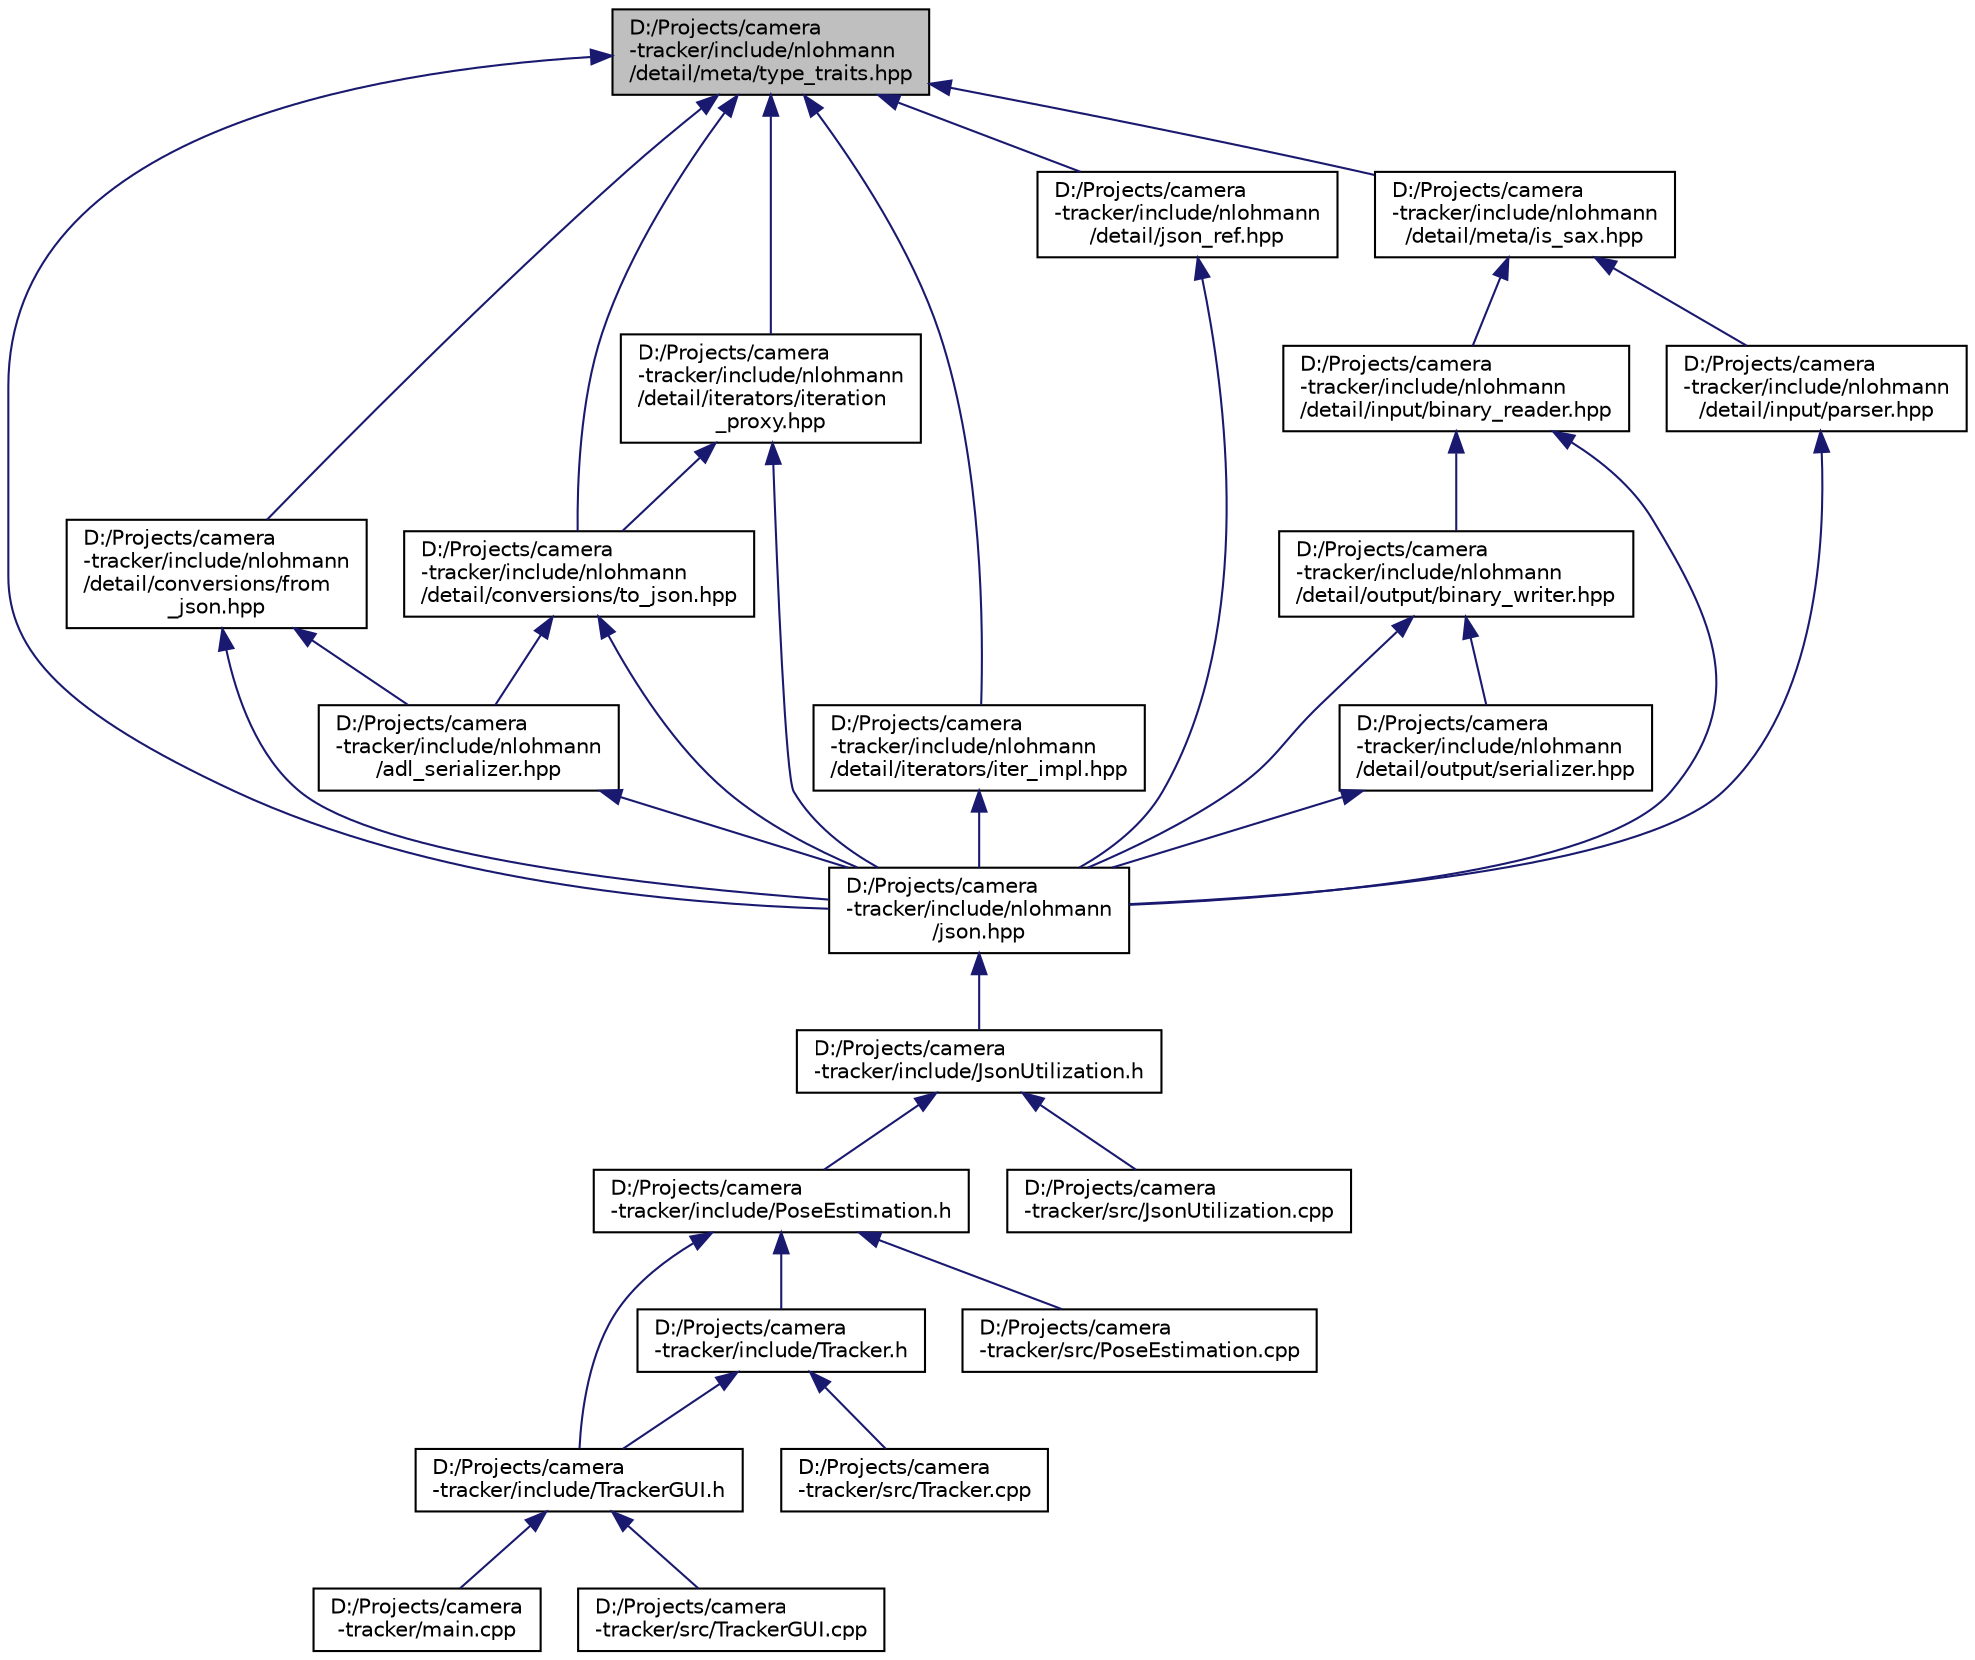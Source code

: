 digraph "D:/Projects/camera-tracker/include/nlohmann/detail/meta/type_traits.hpp"
{
 // INTERACTIVE_SVG=YES
 // LATEX_PDF_SIZE
  edge [fontname="Helvetica",fontsize="10",labelfontname="Helvetica",labelfontsize="10"];
  node [fontname="Helvetica",fontsize="10",shape=record];
  Node1 [label="D:/Projects/camera\l-tracker/include/nlohmann\l/detail/meta/type_traits.hpp",height=0.2,width=0.4,color="black", fillcolor="grey75", style="filled", fontcolor="black",tooltip=" "];
  Node1 -> Node2 [dir="back",color="midnightblue",fontsize="10",style="solid",fontname="Helvetica"];
  Node2 [label="D:/Projects/camera\l-tracker/include/nlohmann\l/detail/conversions/from\l_json.hpp",height=0.2,width=0.4,color="black", fillcolor="white", style="filled",URL="$from__json_8hpp.html",tooltip=" "];
  Node2 -> Node3 [dir="back",color="midnightblue",fontsize="10",style="solid",fontname="Helvetica"];
  Node3 [label="D:/Projects/camera\l-tracker/include/nlohmann\l/adl_serializer.hpp",height=0.2,width=0.4,color="black", fillcolor="white", style="filled",URL="$adl__serializer_8hpp.html",tooltip=" "];
  Node3 -> Node4 [dir="back",color="midnightblue",fontsize="10",style="solid",fontname="Helvetica"];
  Node4 [label="D:/Projects/camera\l-tracker/include/nlohmann\l/json.hpp",height=0.2,width=0.4,color="black", fillcolor="white", style="filled",URL="$json_8hpp.html",tooltip=" "];
  Node4 -> Node5 [dir="back",color="midnightblue",fontsize="10",style="solid",fontname="Helvetica"];
  Node5 [label="D:/Projects/camera\l-tracker/include/JsonUtilization.h",height=0.2,width=0.4,color="black", fillcolor="white", style="filled",URL="$_json_utilization_8h.html",tooltip="This file contains the declaration of the namespace jsonUtilization."];
  Node5 -> Node6 [dir="back",color="midnightblue",fontsize="10",style="solid",fontname="Helvetica"];
  Node6 [label="D:/Projects/camera\l-tracker/include/PoseEstimation.h",height=0.2,width=0.4,color="black", fillcolor="white", style="filled",URL="$_pose_estimation_8h.html",tooltip="This file contains the declaration of the PoseEstimation class."];
  Node6 -> Node7 [dir="back",color="midnightblue",fontsize="10",style="solid",fontname="Helvetica"];
  Node7 [label="D:/Projects/camera\l-tracker/include/Tracker.h",height=0.2,width=0.4,color="black", fillcolor="white", style="filled",URL="$_tracker_8h.html",tooltip="This file contains declarations of the Tracker class."];
  Node7 -> Node8 [dir="back",color="midnightblue",fontsize="10",style="solid",fontname="Helvetica"];
  Node8 [label="D:/Projects/camera\l-tracker/include/TrackerGUI.h",height=0.2,width=0.4,color="black", fillcolor="white", style="filled",URL="$_tracker_g_u_i_8h.html",tooltip="This file contains declarations of the implementation for GUI."];
  Node8 -> Node9 [dir="back",color="midnightblue",fontsize="10",style="solid",fontname="Helvetica"];
  Node9 [label="D:/Projects/camera\l-tracker/main.cpp",height=0.2,width=0.4,color="black", fillcolor="white", style="filled",URL="$main_8cpp.html",tooltip=" "];
  Node8 -> Node10 [dir="back",color="midnightblue",fontsize="10",style="solid",fontname="Helvetica"];
  Node10 [label="D:/Projects/camera\l-tracker/src/TrackerGUI.cpp",height=0.2,width=0.4,color="black", fillcolor="white", style="filled",URL="$_tracker_g_u_i_8cpp.html",tooltip=" "];
  Node7 -> Node11 [dir="back",color="midnightblue",fontsize="10",style="solid",fontname="Helvetica"];
  Node11 [label="D:/Projects/camera\l-tracker/src/Tracker.cpp",height=0.2,width=0.4,color="black", fillcolor="white", style="filled",URL="$_tracker_8cpp.html",tooltip=" "];
  Node6 -> Node8 [dir="back",color="midnightblue",fontsize="10",style="solid",fontname="Helvetica"];
  Node6 -> Node12 [dir="back",color="midnightblue",fontsize="10",style="solid",fontname="Helvetica"];
  Node12 [label="D:/Projects/camera\l-tracker/src/PoseEstimation.cpp",height=0.2,width=0.4,color="black", fillcolor="white", style="filled",URL="$_pose_estimation_8cpp.html",tooltip=" "];
  Node5 -> Node13 [dir="back",color="midnightblue",fontsize="10",style="solid",fontname="Helvetica"];
  Node13 [label="D:/Projects/camera\l-tracker/src/JsonUtilization.cpp",height=0.2,width=0.4,color="black", fillcolor="white", style="filled",URL="$_json_utilization_8cpp.html",tooltip=" "];
  Node2 -> Node4 [dir="back",color="midnightblue",fontsize="10",style="solid",fontname="Helvetica"];
  Node1 -> Node14 [dir="back",color="midnightblue",fontsize="10",style="solid",fontname="Helvetica"];
  Node14 [label="D:/Projects/camera\l-tracker/include/nlohmann\l/detail/conversions/to_json.hpp",height=0.2,width=0.4,color="black", fillcolor="white", style="filled",URL="$to__json_8hpp.html",tooltip=" "];
  Node14 -> Node3 [dir="back",color="midnightblue",fontsize="10",style="solid",fontname="Helvetica"];
  Node14 -> Node4 [dir="back",color="midnightblue",fontsize="10",style="solid",fontname="Helvetica"];
  Node1 -> Node15 [dir="back",color="midnightblue",fontsize="10",style="solid",fontname="Helvetica"];
  Node15 [label="D:/Projects/camera\l-tracker/include/nlohmann\l/detail/iterators/iter_impl.hpp",height=0.2,width=0.4,color="black", fillcolor="white", style="filled",URL="$iter__impl_8hpp.html",tooltip=" "];
  Node15 -> Node4 [dir="back",color="midnightblue",fontsize="10",style="solid",fontname="Helvetica"];
  Node1 -> Node16 [dir="back",color="midnightblue",fontsize="10",style="solid",fontname="Helvetica"];
  Node16 [label="D:/Projects/camera\l-tracker/include/nlohmann\l/detail/iterators/iteration\l_proxy.hpp",height=0.2,width=0.4,color="black", fillcolor="white", style="filled",URL="$iteration__proxy_8hpp.html",tooltip=" "];
  Node16 -> Node14 [dir="back",color="midnightblue",fontsize="10",style="solid",fontname="Helvetica"];
  Node16 -> Node4 [dir="back",color="midnightblue",fontsize="10",style="solid",fontname="Helvetica"];
  Node1 -> Node17 [dir="back",color="midnightblue",fontsize="10",style="solid",fontname="Helvetica"];
  Node17 [label="D:/Projects/camera\l-tracker/include/nlohmann\l/detail/json_ref.hpp",height=0.2,width=0.4,color="black", fillcolor="white", style="filled",URL="$json__ref_8hpp.html",tooltip=" "];
  Node17 -> Node4 [dir="back",color="midnightblue",fontsize="10",style="solid",fontname="Helvetica"];
  Node1 -> Node18 [dir="back",color="midnightblue",fontsize="10",style="solid",fontname="Helvetica"];
  Node18 [label="D:/Projects/camera\l-tracker/include/nlohmann\l/detail/meta/is_sax.hpp",height=0.2,width=0.4,color="black", fillcolor="white", style="filled",URL="$is__sax_8hpp.html",tooltip=" "];
  Node18 -> Node19 [dir="back",color="midnightblue",fontsize="10",style="solid",fontname="Helvetica"];
  Node19 [label="D:/Projects/camera\l-tracker/include/nlohmann\l/detail/input/binary_reader.hpp",height=0.2,width=0.4,color="black", fillcolor="white", style="filled",URL="$binary__reader_8hpp.html",tooltip=" "];
  Node19 -> Node20 [dir="back",color="midnightblue",fontsize="10",style="solid",fontname="Helvetica"];
  Node20 [label="D:/Projects/camera\l-tracker/include/nlohmann\l/detail/output/binary_writer.hpp",height=0.2,width=0.4,color="black", fillcolor="white", style="filled",URL="$binary__writer_8hpp.html",tooltip=" "];
  Node20 -> Node21 [dir="back",color="midnightblue",fontsize="10",style="solid",fontname="Helvetica"];
  Node21 [label="D:/Projects/camera\l-tracker/include/nlohmann\l/detail/output/serializer.hpp",height=0.2,width=0.4,color="black", fillcolor="white", style="filled",URL="$serializer_8hpp.html",tooltip=" "];
  Node21 -> Node4 [dir="back",color="midnightblue",fontsize="10",style="solid",fontname="Helvetica"];
  Node20 -> Node4 [dir="back",color="midnightblue",fontsize="10",style="solid",fontname="Helvetica"];
  Node19 -> Node4 [dir="back",color="midnightblue",fontsize="10",style="solid",fontname="Helvetica"];
  Node18 -> Node22 [dir="back",color="midnightblue",fontsize="10",style="solid",fontname="Helvetica"];
  Node22 [label="D:/Projects/camera\l-tracker/include/nlohmann\l/detail/input/parser.hpp",height=0.2,width=0.4,color="black", fillcolor="white", style="filled",URL="$parser_8hpp.html",tooltip=" "];
  Node22 -> Node4 [dir="back",color="midnightblue",fontsize="10",style="solid",fontname="Helvetica"];
  Node1 -> Node4 [dir="back",color="midnightblue",fontsize="10",style="solid",fontname="Helvetica"];
}
